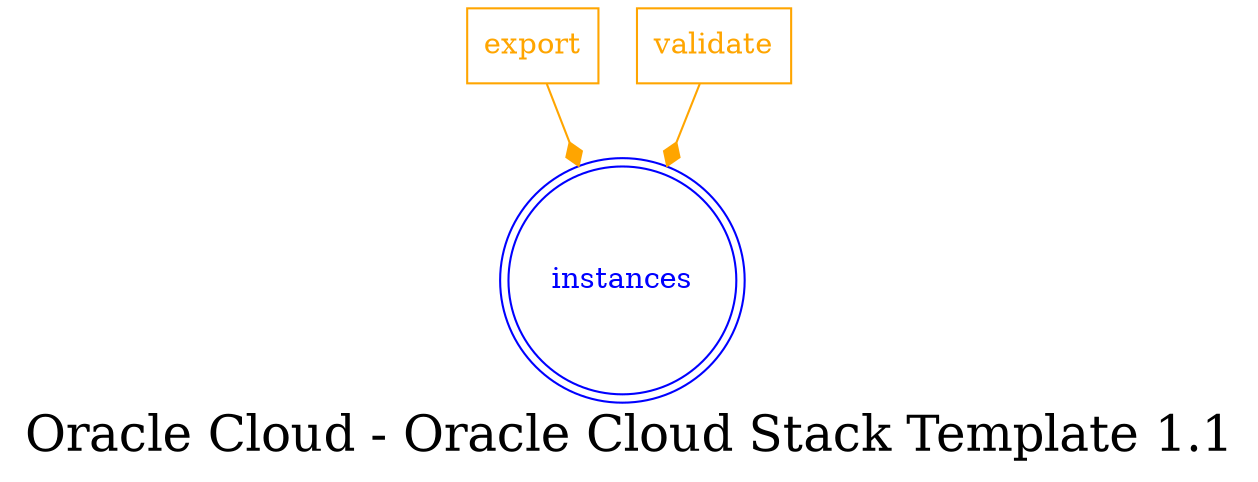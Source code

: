digraph LexiconGraph {
graph[label="Oracle Cloud - Oracle Cloud Stack Template 1.1", fontsize=24]
splines=true
"instances" [color=blue, fontcolor=blue, shape=doublecircle]
"export" [color=orange, fontcolor=orange, shape=box]
"export" -> "instances" [color=orange, fontcolor=orange, arrowhead=diamond, arrowtail=none]
"validate" [color=orange, fontcolor=orange, shape=box]
"validate" -> "instances" [color=orange, fontcolor=orange, arrowhead=diamond, arrowtail=none]
}
